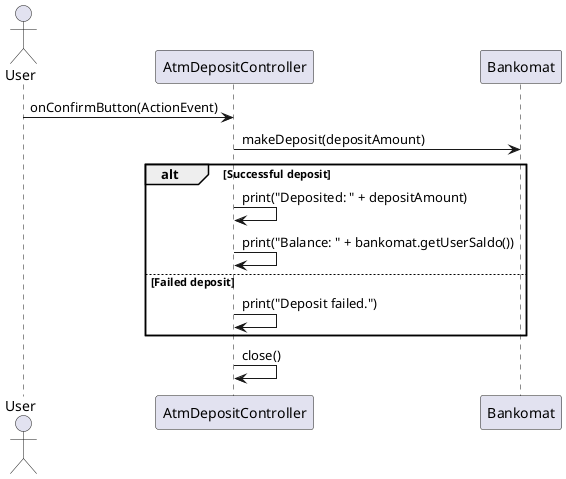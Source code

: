 @startuml
actor User
participant AtmDepositController
participant Bankomat

User -> AtmDepositController: onConfirmButton(ActionEvent)
AtmDepositController -> Bankomat: makeDeposit(depositAmount)
alt Successful deposit
    AtmDepositController -> AtmDepositController: print("Deposited: " + depositAmount)
    AtmDepositController -> AtmDepositController: print("Balance: " + bankomat.getUserSaldo())
else Failed deposit
    AtmDepositController -> AtmDepositController: print("Deposit failed.")
end
AtmDepositController -> AtmDepositController: close()
@enduml
